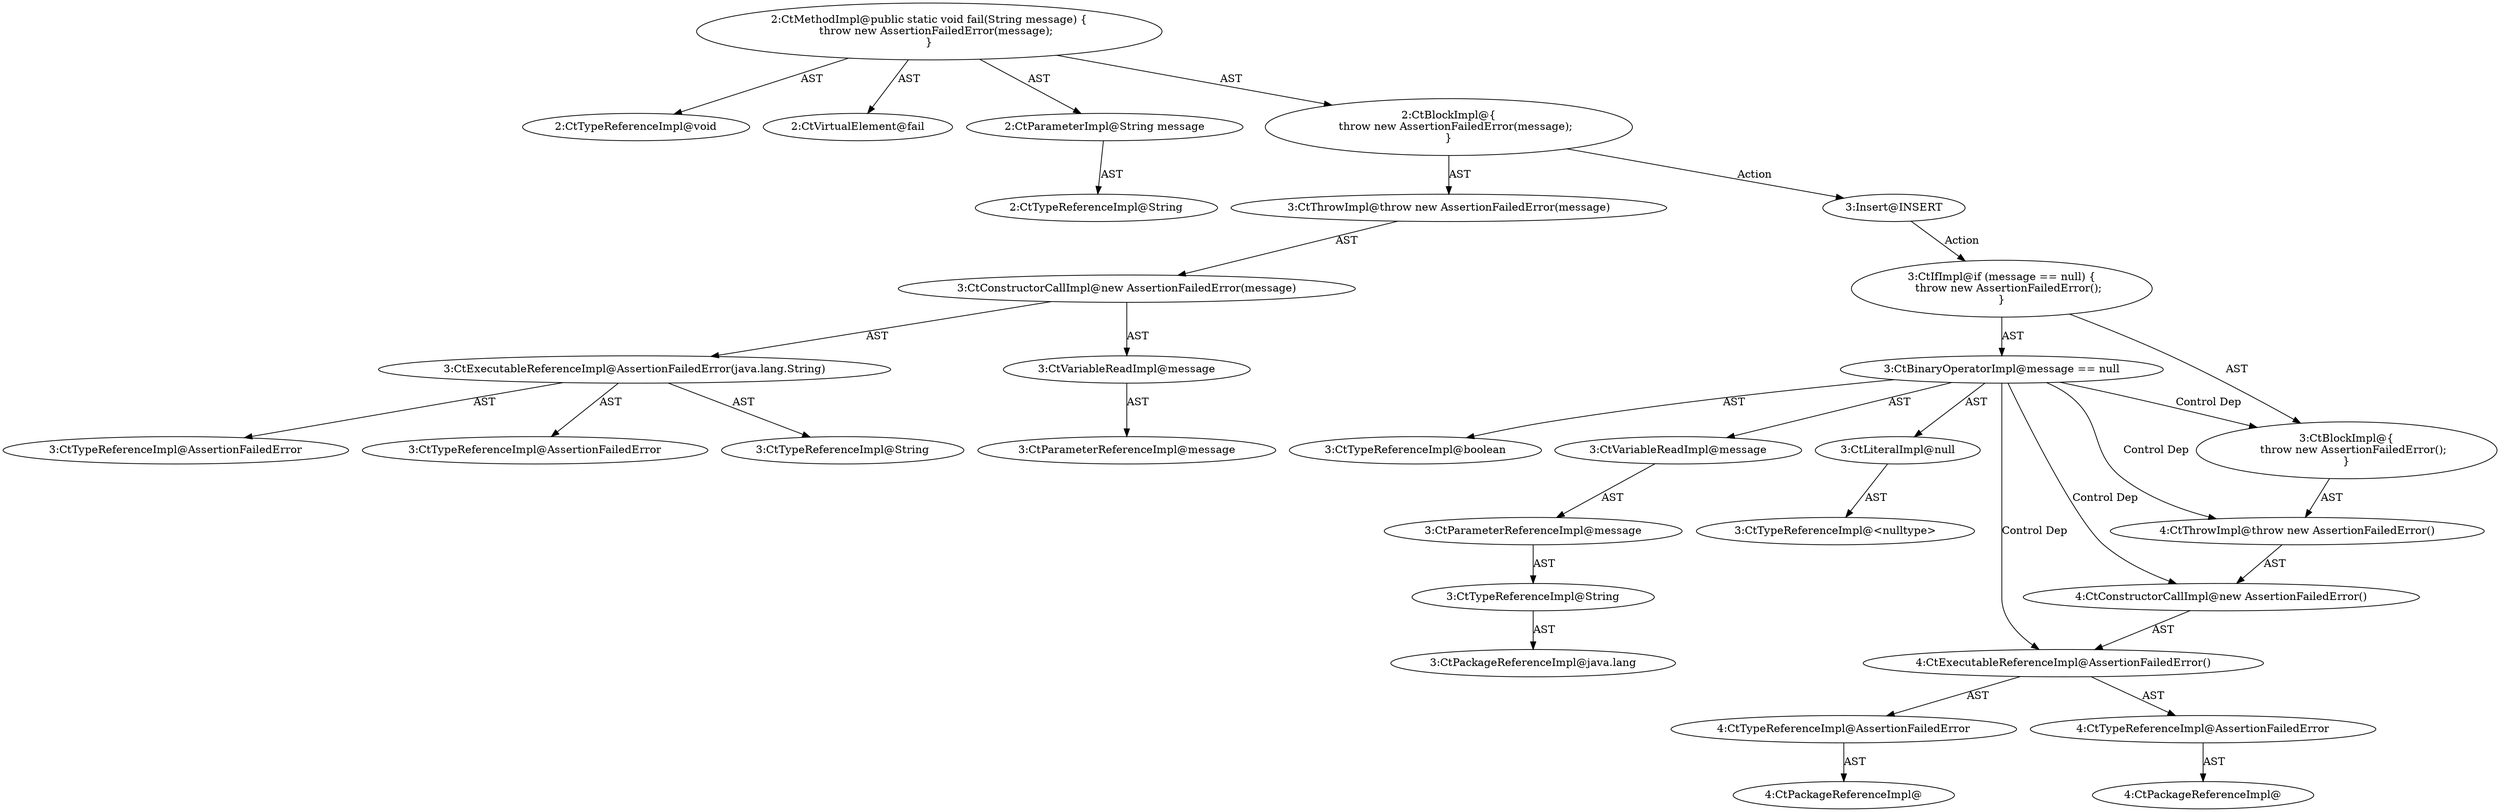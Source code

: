 digraph "fail#?,String" {
0 [label="2:CtTypeReferenceImpl@void" shape=ellipse]
1 [label="2:CtVirtualElement@fail" shape=ellipse]
2 [label="2:CtParameterImpl@String message" shape=ellipse]
3 [label="2:CtTypeReferenceImpl@String" shape=ellipse]
4 [label="3:CtExecutableReferenceImpl@AssertionFailedError(java.lang.String)" shape=ellipse]
5 [label="3:CtTypeReferenceImpl@AssertionFailedError" shape=ellipse]
6 [label="3:CtTypeReferenceImpl@AssertionFailedError" shape=ellipse]
7 [label="3:CtTypeReferenceImpl@String" shape=ellipse]
8 [label="3:CtVariableReadImpl@message" shape=ellipse]
9 [label="3:CtParameterReferenceImpl@message" shape=ellipse]
10 [label="3:CtConstructorCallImpl@new AssertionFailedError(message)" shape=ellipse]
11 [label="3:CtThrowImpl@throw new AssertionFailedError(message)" shape=ellipse]
12 [label="2:CtBlockImpl@\{
    throw new AssertionFailedError(message);
\}" shape=ellipse]
13 [label="2:CtMethodImpl@public static void fail(String message) \{
    throw new AssertionFailedError(message);
\}" shape=ellipse]
14 [label="3:Insert@INSERT" shape=ellipse]
15 [label="3:CtTypeReferenceImpl@boolean" shape=ellipse]
16 [label="3:CtPackageReferenceImpl@java.lang" shape=ellipse]
17 [label="3:CtTypeReferenceImpl@String" shape=ellipse]
18 [label="3:CtParameterReferenceImpl@message" shape=ellipse]
19 [label="3:CtVariableReadImpl@message" shape=ellipse]
20 [label="3:CtTypeReferenceImpl@<nulltype>" shape=ellipse]
21 [label="3:CtLiteralImpl@null" shape=ellipse]
22 [label="3:CtBinaryOperatorImpl@message == null" shape=ellipse]
23 [label="4:CtPackageReferenceImpl@" shape=ellipse]
24 [label="4:CtTypeReferenceImpl@AssertionFailedError" shape=ellipse]
25 [label="4:CtPackageReferenceImpl@" shape=ellipse]
26 [label="4:CtTypeReferenceImpl@AssertionFailedError" shape=ellipse]
27 [label="4:CtExecutableReferenceImpl@AssertionFailedError()" shape=ellipse]
28 [label="4:CtConstructorCallImpl@new AssertionFailedError()" shape=ellipse]
29 [label="4:CtThrowImpl@throw new AssertionFailedError()" shape=ellipse]
30 [label="3:CtBlockImpl@\{
    throw new AssertionFailedError();
\}" shape=ellipse]
31 [label="3:CtIfImpl@if (message == null) \{
    throw new AssertionFailedError();
\}" shape=ellipse]
2 -> 3 [label="AST"];
4 -> 5 [label="AST"];
4 -> 6 [label="AST"];
4 -> 7 [label="AST"];
8 -> 9 [label="AST"];
10 -> 4 [label="AST"];
10 -> 8 [label="AST"];
11 -> 10 [label="AST"];
12 -> 11 [label="AST"];
12 -> 14 [label="Action"];
13 -> 1 [label="AST"];
13 -> 0 [label="AST"];
13 -> 2 [label="AST"];
13 -> 12 [label="AST"];
14 -> 31 [label="Action"];
17 -> 16 [label="AST"];
18 -> 17 [label="AST"];
19 -> 18 [label="AST"];
21 -> 20 [label="AST"];
22 -> 15 [label="AST"];
22 -> 19 [label="AST"];
22 -> 21 [label="AST"];
22 -> 30 [label="Control Dep"];
22 -> 29 [label="Control Dep"];
22 -> 28 [label="Control Dep"];
22 -> 27 [label="Control Dep"];
24 -> 23 [label="AST"];
26 -> 25 [label="AST"];
27 -> 24 [label="AST"];
27 -> 26 [label="AST"];
28 -> 27 [label="AST"];
29 -> 28 [label="AST"];
30 -> 29 [label="AST"];
31 -> 22 [label="AST"];
31 -> 30 [label="AST"];
}